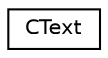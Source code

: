 digraph G
{
  edge [fontname="Helvetica",fontsize="10",labelfontname="Helvetica",labelfontsize="10"];
  node [fontname="Helvetica",fontsize="10",shape=record];
  rankdir="LR";
  Node1 [label="CText",height=0.2,width=0.4,color="black", fillcolor="white", style="filled",URL="$class_c_text.html"];
}
